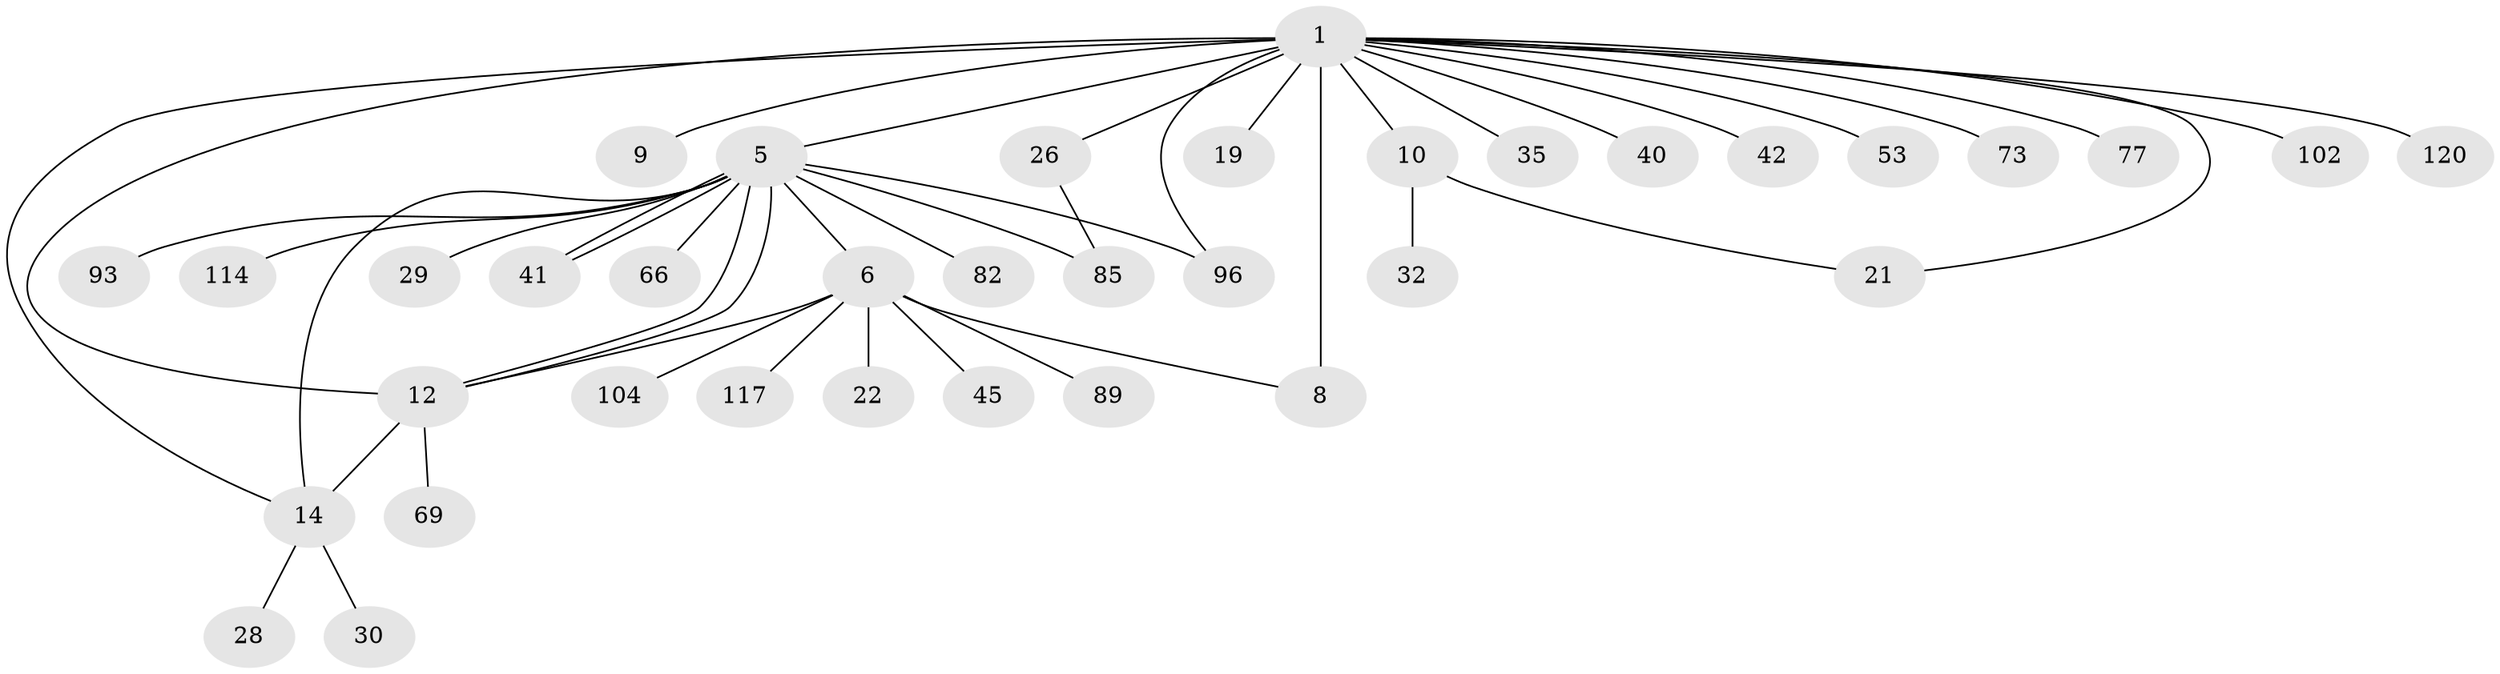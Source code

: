// original degree distribution, {13: 0.00819672131147541, 19: 0.00819672131147541, 7: 0.01639344262295082, 4: 0.040983606557377046, 14: 0.00819672131147541, 8: 0.02459016393442623, 1: 0.5655737704918032, 5: 0.02459016393442623, 2: 0.23770491803278687, 6: 0.01639344262295082, 3: 0.04918032786885246}
// Generated by graph-tools (version 1.1) at 2025/18/03/04/25 18:18:12]
// undirected, 36 vertices, 45 edges
graph export_dot {
graph [start="1"]
  node [color=gray90,style=filled];
  1 [super="+2+44+34+11+31+3+78+83+84+80+109+23"];
  5;
  6;
  8 [super="+57+51+13"];
  9 [super="+50"];
  10 [super="+18+97+115+20"];
  12 [super="+72+47+94+25+15"];
  14 [super="+46+61+36+58"];
  19;
  21;
  22;
  26;
  28;
  29 [super="+67"];
  30;
  32;
  35;
  40;
  41;
  42;
  45;
  53;
  66;
  69;
  73 [super="+111+95+98"];
  77;
  82;
  85 [super="+106+112"];
  89;
  93;
  96 [super="+116"];
  102;
  104;
  114;
  117 [super="+122"];
  120;
  1 -- 53;
  1 -- 73;
  1 -- 10;
  1 -- 12 [weight=3];
  1 -- 77;
  1 -- 19;
  1 -- 21;
  1 -- 26;
  1 -- 96;
  1 -- 35;
  1 -- 102;
  1 -- 40;
  1 -- 42;
  1 -- 120;
  1 -- 8 [weight=2];
  1 -- 9 [weight=3];
  1 -- 5;
  1 -- 14;
  5 -- 6;
  5 -- 12;
  5 -- 12;
  5 -- 14;
  5 -- 29;
  5 -- 41;
  5 -- 41;
  5 -- 66;
  5 -- 82;
  5 -- 85;
  5 -- 93;
  5 -- 96;
  5 -- 114;
  6 -- 8;
  6 -- 22;
  6 -- 45;
  6 -- 89;
  6 -- 104;
  6 -- 117;
  6 -- 12;
  10 -- 32;
  10 -- 21;
  12 -- 14;
  12 -- 69;
  14 -- 28;
  14 -- 30;
  26 -- 85;
}
